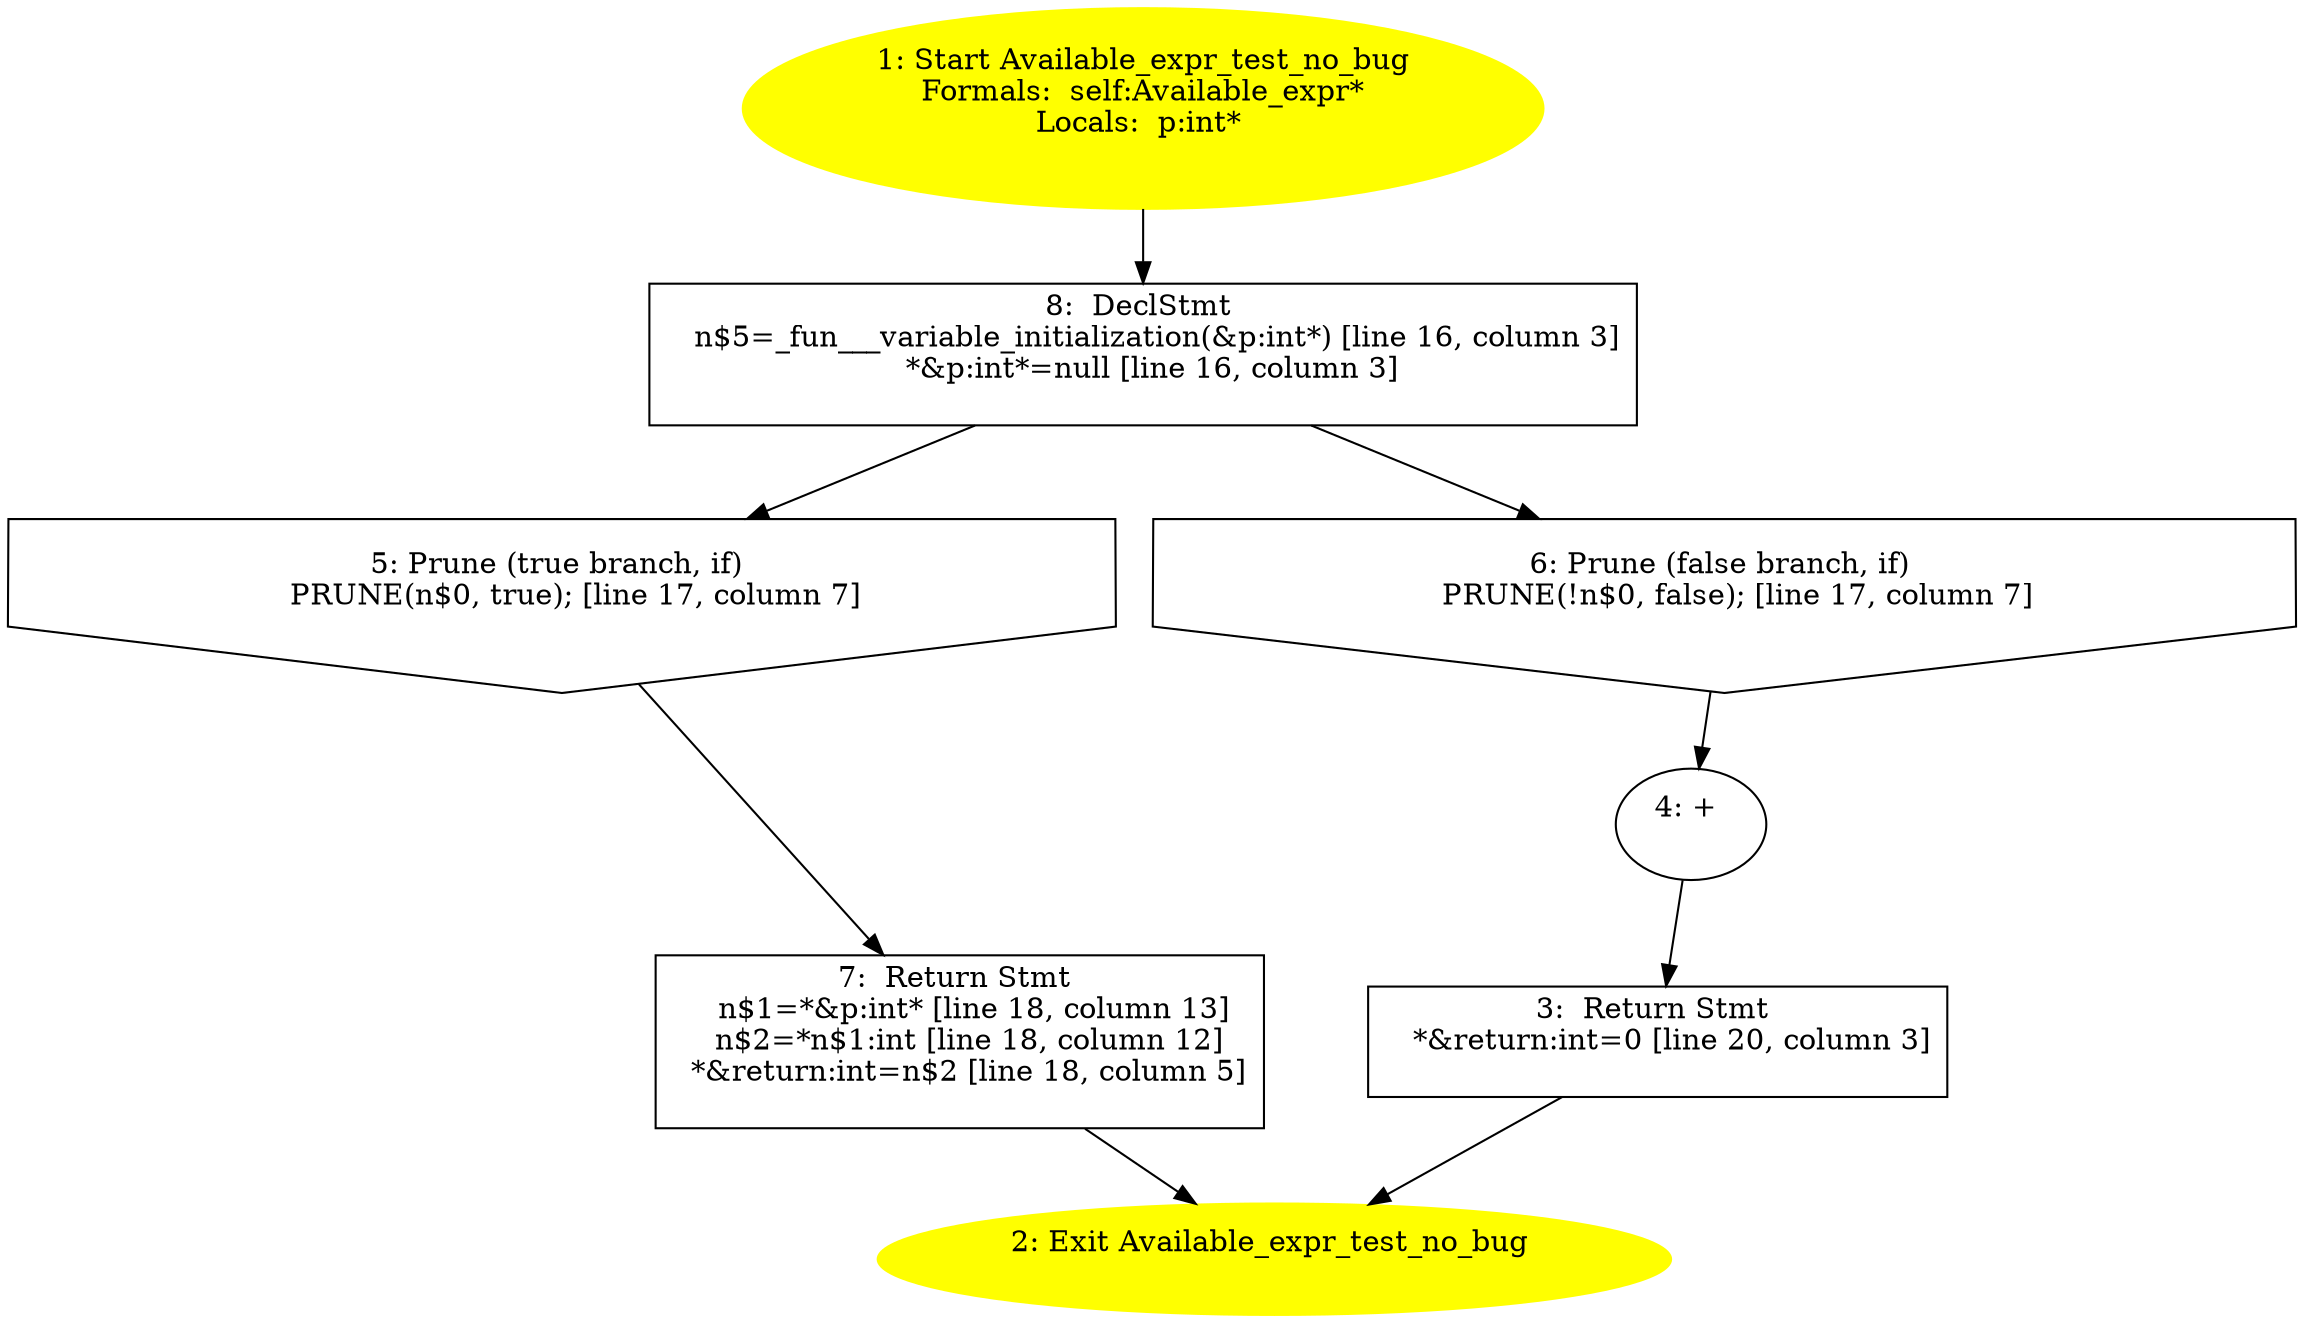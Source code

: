 /* @generated */
digraph cfg {
"test_no_bug#Available_expr#instance.a4aa786abeb2b17541abfe8ecf02c88f_1" [label="1: Start Available_expr_test_no_bug\nFormals:  self:Available_expr*\nLocals:  p:int* \n  " color=yellow style=filled]
	

	 "test_no_bug#Available_expr#instance.a4aa786abeb2b17541abfe8ecf02c88f_1" -> "test_no_bug#Available_expr#instance.a4aa786abeb2b17541abfe8ecf02c88f_8" ;
"test_no_bug#Available_expr#instance.a4aa786abeb2b17541abfe8ecf02c88f_2" [label="2: Exit Available_expr_test_no_bug \n  " color=yellow style=filled]
	

"test_no_bug#Available_expr#instance.a4aa786abeb2b17541abfe8ecf02c88f_3" [label="3:  Return Stmt \n   *&return:int=0 [line 20, column 3]\n " shape="box"]
	

	 "test_no_bug#Available_expr#instance.a4aa786abeb2b17541abfe8ecf02c88f_3" -> "test_no_bug#Available_expr#instance.a4aa786abeb2b17541abfe8ecf02c88f_2" ;
"test_no_bug#Available_expr#instance.a4aa786abeb2b17541abfe8ecf02c88f_4" [label="4: + \n  " ]
	

	 "test_no_bug#Available_expr#instance.a4aa786abeb2b17541abfe8ecf02c88f_4" -> "test_no_bug#Available_expr#instance.a4aa786abeb2b17541abfe8ecf02c88f_3" ;
"test_no_bug#Available_expr#instance.a4aa786abeb2b17541abfe8ecf02c88f_5" [label="5: Prune (true branch, if) \n   PRUNE(n$0, true); [line 17, column 7]\n " shape="invhouse"]
	

	 "test_no_bug#Available_expr#instance.a4aa786abeb2b17541abfe8ecf02c88f_5" -> "test_no_bug#Available_expr#instance.a4aa786abeb2b17541abfe8ecf02c88f_7" ;
"test_no_bug#Available_expr#instance.a4aa786abeb2b17541abfe8ecf02c88f_6" [label="6: Prune (false branch, if) \n   PRUNE(!n$0, false); [line 17, column 7]\n " shape="invhouse"]
	

	 "test_no_bug#Available_expr#instance.a4aa786abeb2b17541abfe8ecf02c88f_6" -> "test_no_bug#Available_expr#instance.a4aa786abeb2b17541abfe8ecf02c88f_4" ;
"test_no_bug#Available_expr#instance.a4aa786abeb2b17541abfe8ecf02c88f_7" [label="7:  Return Stmt \n   n$1=*&p:int* [line 18, column 13]\n  n$2=*n$1:int [line 18, column 12]\n  *&return:int=n$2 [line 18, column 5]\n " shape="box"]
	

	 "test_no_bug#Available_expr#instance.a4aa786abeb2b17541abfe8ecf02c88f_7" -> "test_no_bug#Available_expr#instance.a4aa786abeb2b17541abfe8ecf02c88f_2" ;
"test_no_bug#Available_expr#instance.a4aa786abeb2b17541abfe8ecf02c88f_8" [label="8:  DeclStmt \n   n$5=_fun___variable_initialization(&p:int*) [line 16, column 3]\n  *&p:int*=null [line 16, column 3]\n " shape="box"]
	

	 "test_no_bug#Available_expr#instance.a4aa786abeb2b17541abfe8ecf02c88f_8" -> "test_no_bug#Available_expr#instance.a4aa786abeb2b17541abfe8ecf02c88f_5" ;
	 "test_no_bug#Available_expr#instance.a4aa786abeb2b17541abfe8ecf02c88f_8" -> "test_no_bug#Available_expr#instance.a4aa786abeb2b17541abfe8ecf02c88f_6" ;
}
